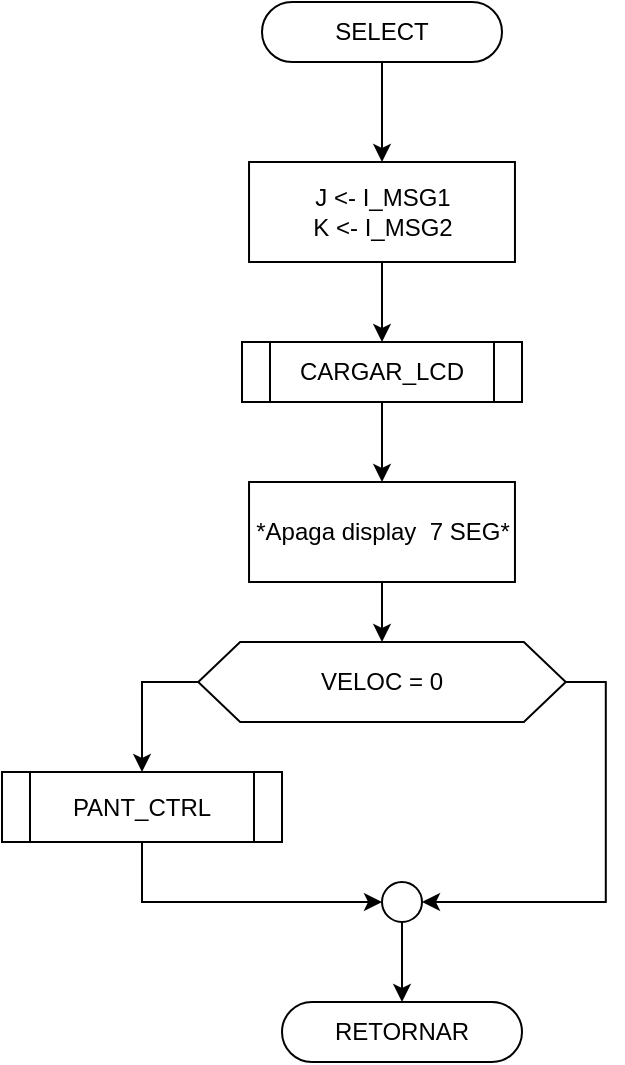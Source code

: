 <mxfile version="13.4.1" type="device"><diagram id="Fr9RgngzX8LEq_TP-UXf" name="Page-1"><mxGraphModel dx="1529" dy="699" grid="1" gridSize="10" guides="1" tooltips="1" connect="1" arrows="1" fold="1" page="1" pageScale="1" pageWidth="827" pageHeight="1169" math="0" shadow="0"><root><mxCell id="0"/><mxCell id="1" parent="0"/><mxCell id="MsLcN0HD6AEgdKTF-0ar-21" style="edgeStyle=orthogonalEdgeStyle;rounded=0;orthogonalLoop=1;jettySize=auto;html=1;exitX=0.5;exitY=1;exitDx=0;exitDy=0;entryX=0.5;entryY=0;entryDx=0;entryDy=0;" parent="1" source="MsLcN0HD6AEgdKTF-0ar-1" target="MsLcN0HD6AEgdKTF-0ar-6" edge="1"><mxGeometry relative="1" as="geometry"/></mxCell><mxCell id="MsLcN0HD6AEgdKTF-0ar-1" value="SELECT" style="rounded=1;whiteSpace=wrap;html=1;fontSize=12;glass=0;strokeWidth=1;shadow=0;arcSize=50;" parent="1" vertex="1"><mxGeometry x="-650" y="200" width="120" height="30" as="geometry"/></mxCell><mxCell id="MsLcN0HD6AEgdKTF-0ar-16" style="edgeStyle=orthogonalEdgeStyle;rounded=0;orthogonalLoop=1;jettySize=auto;html=1;exitX=0.5;exitY=1;exitDx=0;exitDy=0;" parent="1" source="MsLcN0HD6AEgdKTF-0ar-2" target="MsLcN0HD6AEgdKTF-0ar-12" edge="1"><mxGeometry relative="1" as="geometry"/></mxCell><mxCell id="MsLcN0HD6AEgdKTF-0ar-2" value="" style="ellipse;whiteSpace=wrap;html=1;aspect=fixed;" parent="1" vertex="1"><mxGeometry x="-590" y="640" width="20" height="20" as="geometry"/></mxCell><mxCell id="MsLcN0HD6AEgdKTF-0ar-19" style="edgeStyle=orthogonalEdgeStyle;rounded=0;orthogonalLoop=1;jettySize=auto;html=1;exitX=0.5;exitY=1;exitDx=0;exitDy=0;entryX=0;entryY=0.5;entryDx=0;entryDy=0;" parent="1" source="MsLcN0HD6AEgdKTF-0ar-4" target="MsLcN0HD6AEgdKTF-0ar-2" edge="1"><mxGeometry relative="1" as="geometry"/></mxCell><mxCell id="MsLcN0HD6AEgdKTF-0ar-4" value="PANT_CTRL" style="shape=process;whiteSpace=wrap;html=1;backgroundOutline=1;" parent="1" vertex="1"><mxGeometry x="-780" y="585" width="140" height="35" as="geometry"/></mxCell><mxCell id="MsLcN0HD6AEgdKTF-0ar-17" style="edgeStyle=orthogonalEdgeStyle;rounded=0;orthogonalLoop=1;jettySize=auto;html=1;exitX=0;exitY=0.5;exitDx=0;exitDy=0;entryX=0.5;entryY=0;entryDx=0;entryDy=0;" parent="1" source="MsLcN0HD6AEgdKTF-0ar-5" target="MsLcN0HD6AEgdKTF-0ar-4" edge="1"><mxGeometry relative="1" as="geometry"/></mxCell><mxCell id="MsLcN0HD6AEgdKTF-0ar-20" style="edgeStyle=orthogonalEdgeStyle;rounded=0;orthogonalLoop=1;jettySize=auto;html=1;exitX=1;exitY=0.5;exitDx=0;exitDy=0;entryX=1;entryY=0.5;entryDx=0;entryDy=0;" parent="1" source="MsLcN0HD6AEgdKTF-0ar-5" target="MsLcN0HD6AEgdKTF-0ar-2" edge="1"><mxGeometry relative="1" as="geometry"/></mxCell><mxCell id="MsLcN0HD6AEgdKTF-0ar-5" value="VELOC = 0" style="shape=hexagon;perimeter=hexagonPerimeter2;whiteSpace=wrap;html=1;size=0.114;" parent="1" vertex="1"><mxGeometry x="-681.88" y="520" width="183.76" height="40" as="geometry"/></mxCell><mxCell id="MsLcN0HD6AEgdKTF-0ar-11" style="edgeStyle=orthogonalEdgeStyle;rounded=0;orthogonalLoop=1;jettySize=auto;html=1;exitX=0.5;exitY=1;exitDx=0;exitDy=0;" parent="1" source="MsLcN0HD6AEgdKTF-0ar-6" target="MsLcN0HD6AEgdKTF-0ar-7" edge="1"><mxGeometry relative="1" as="geometry"/></mxCell><mxCell id="MsLcN0HD6AEgdKTF-0ar-6" value="J &amp;lt;- I_MSG1&lt;br&gt;K &amp;lt;- I_MSG2" style="rounded=0;whiteSpace=wrap;html=1;" parent="1" vertex="1"><mxGeometry x="-656.48" y="280" width="132.96" height="50" as="geometry"/></mxCell><mxCell id="MsLcN0HD6AEgdKTF-0ar-14" style="edgeStyle=orthogonalEdgeStyle;rounded=0;orthogonalLoop=1;jettySize=auto;html=1;exitX=0.5;exitY=1;exitDx=0;exitDy=0;entryX=0.5;entryY=0;entryDx=0;entryDy=0;" parent="1" source="MsLcN0HD6AEgdKTF-0ar-9" target="MsLcN0HD6AEgdKTF-0ar-5" edge="1"><mxGeometry relative="1" as="geometry"/></mxCell><mxCell id="MsLcN0HD6AEgdKTF-0ar-9" value="*Apaga display&amp;nbsp; 7 SEG*" style="rounded=0;whiteSpace=wrap;html=1;" parent="1" vertex="1"><mxGeometry x="-656.48" y="440" width="132.96" height="50" as="geometry"/></mxCell><mxCell id="MsLcN0HD6AEgdKTF-0ar-13" style="edgeStyle=orthogonalEdgeStyle;rounded=0;orthogonalLoop=1;jettySize=auto;html=1;exitX=0.5;exitY=1;exitDx=0;exitDy=0;" parent="1" source="MsLcN0HD6AEgdKTF-0ar-7" target="MsLcN0HD6AEgdKTF-0ar-9" edge="1"><mxGeometry relative="1" as="geometry"/></mxCell><mxCell id="MsLcN0HD6AEgdKTF-0ar-7" value="CARGAR_LCD" style="shape=process;whiteSpace=wrap;html=1;backgroundOutline=1;" parent="1" vertex="1"><mxGeometry x="-660" y="370" width="140" height="30" as="geometry"/></mxCell><mxCell id="MsLcN0HD6AEgdKTF-0ar-12" value="RETORNAR" style="rounded=1;whiteSpace=wrap;html=1;fontSize=12;glass=0;strokeWidth=1;shadow=0;arcSize=50;" parent="1" vertex="1"><mxGeometry x="-640" y="700" width="120" height="30" as="geometry"/></mxCell></root></mxGraphModel></diagram></mxfile>